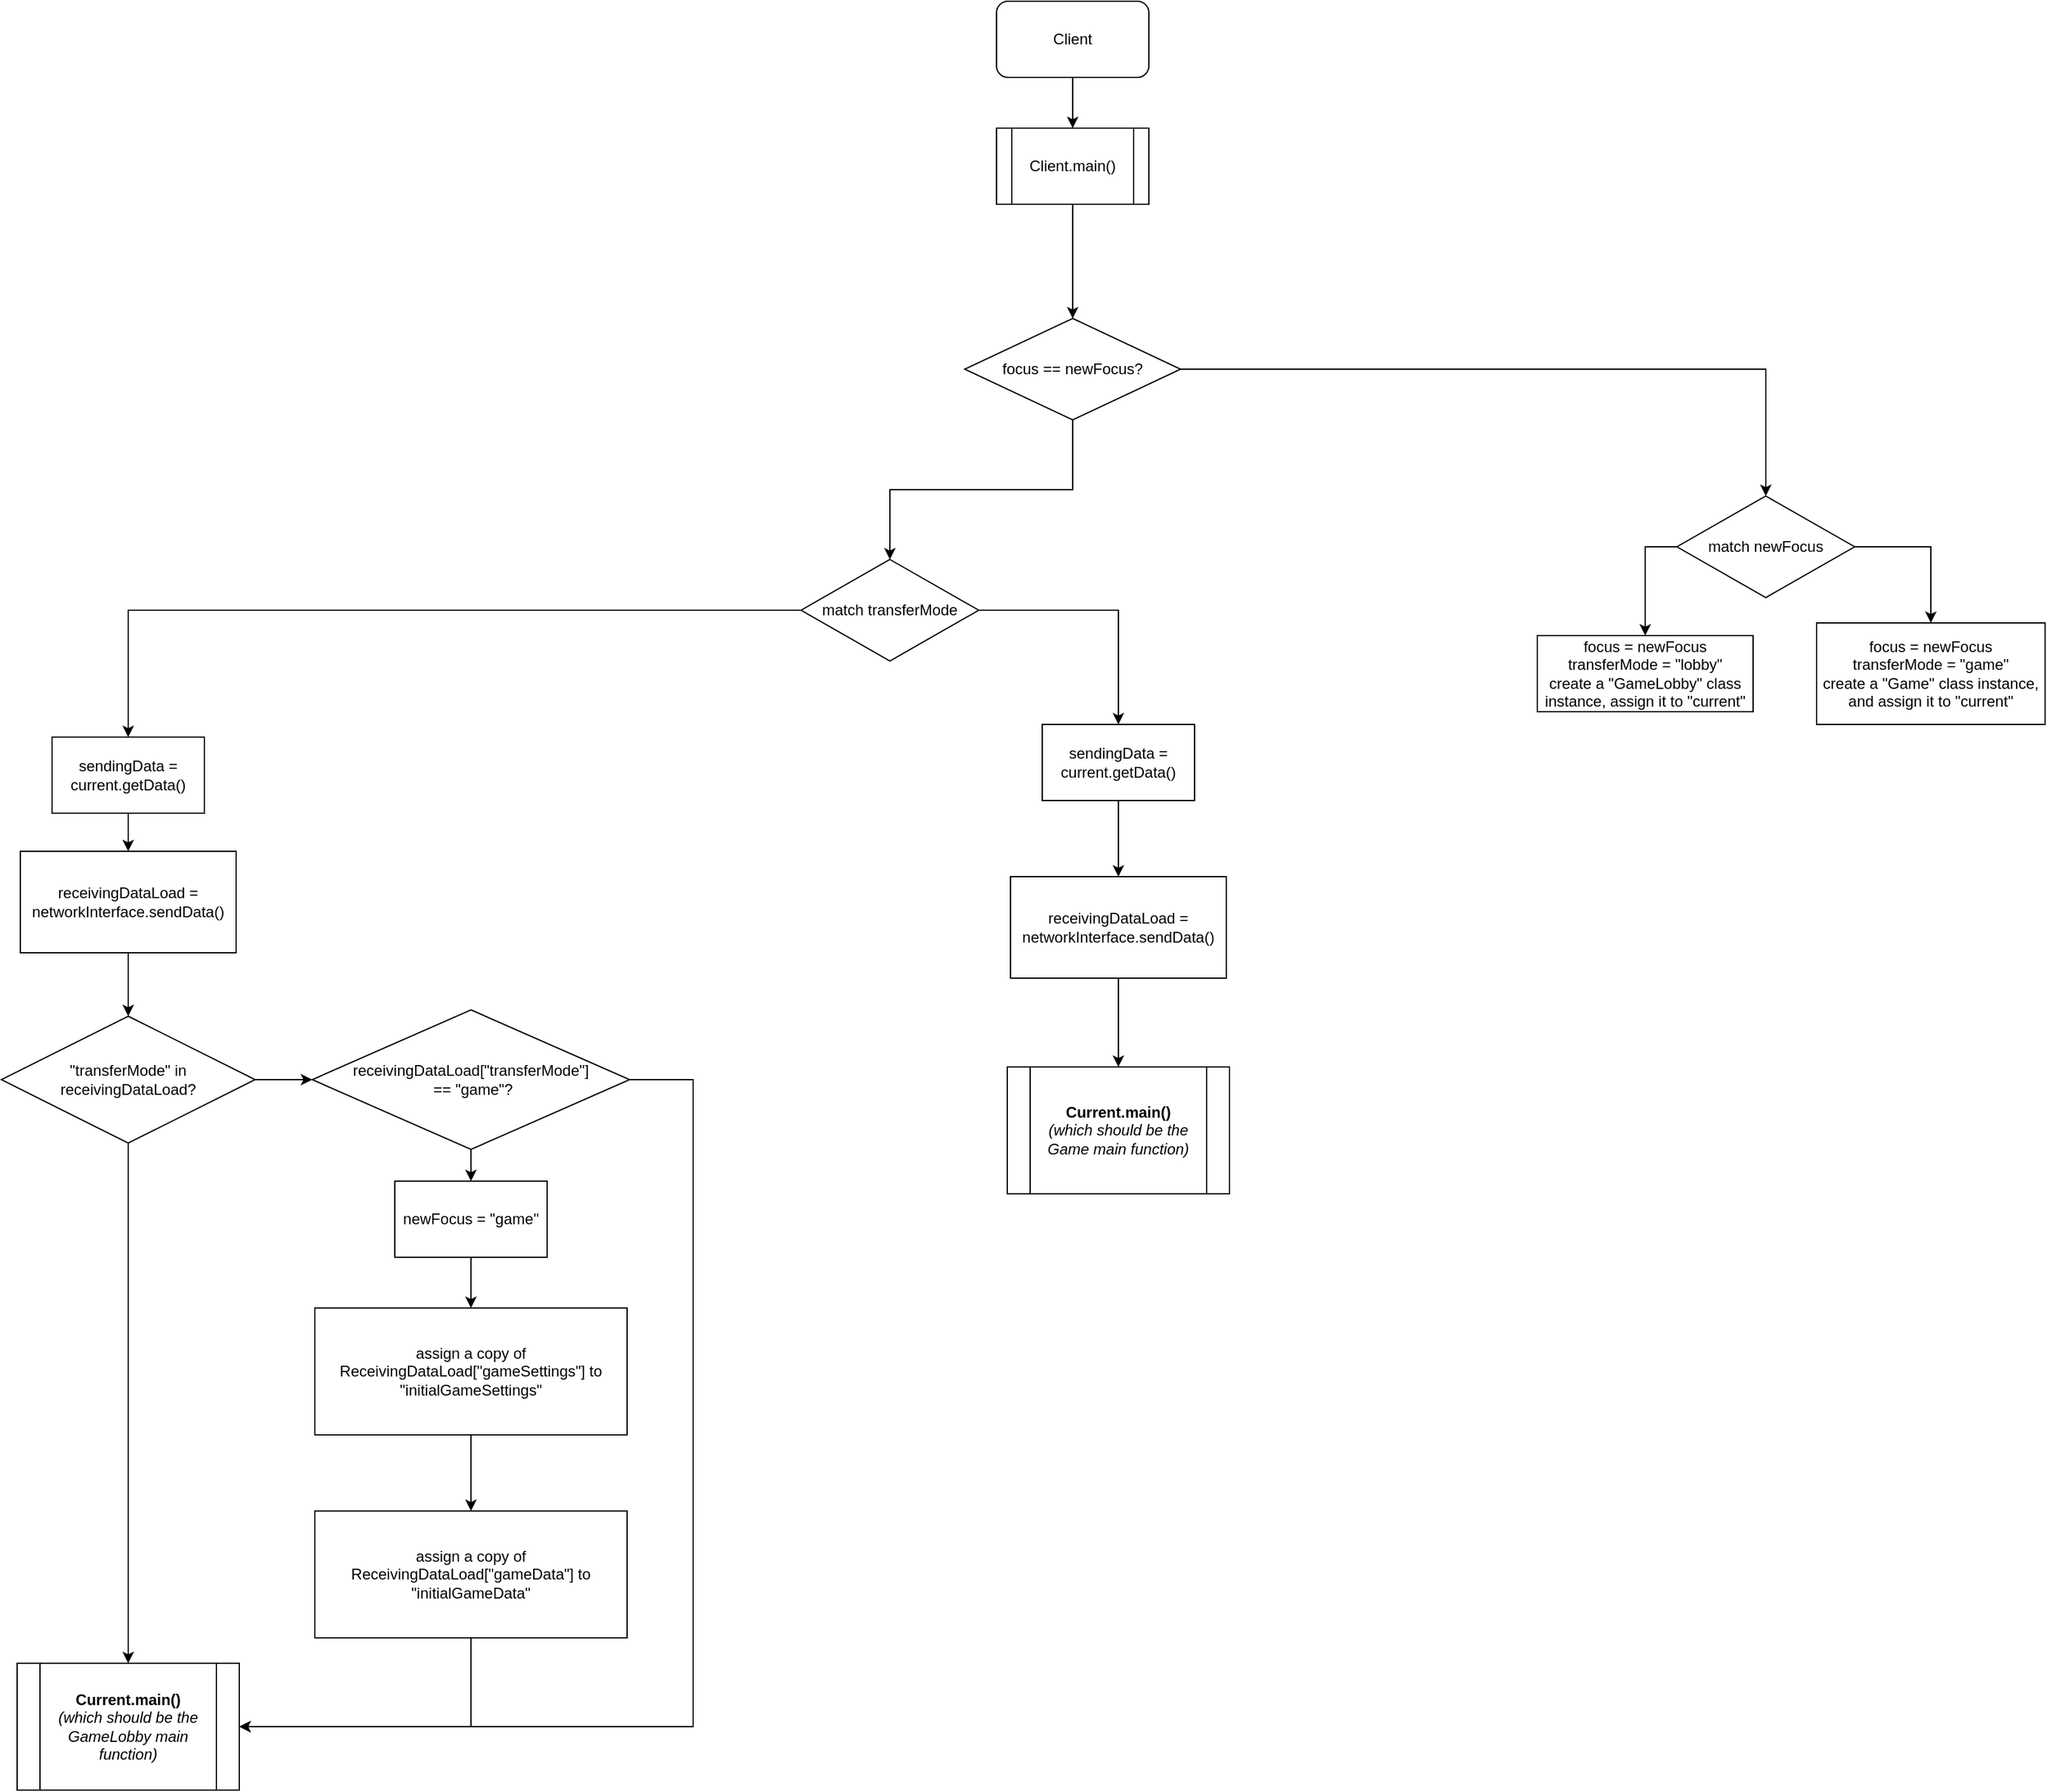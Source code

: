 <mxfile version="21.0.1" type="device"><diagram id="C5RBs43oDa-KdzZeNtuy" name="Page-1"><mxGraphModel dx="3345" dy="1292" grid="1" gridSize="10" guides="1" tooltips="1" connect="1" arrows="1" fold="1" page="1" pageScale="1" pageWidth="827" pageHeight="1169" math="0" shadow="0"><root><mxCell id="WIyWlLk6GJQsqaUBKTNV-0"/><mxCell id="WIyWlLk6GJQsqaUBKTNV-1" parent="WIyWlLk6GJQsqaUBKTNV-0"/><mxCell id="dBBTrlFZTM48_noUrc68-4" style="edgeStyle=orthogonalEdgeStyle;rounded=0;orthogonalLoop=1;jettySize=auto;html=1;exitX=0.5;exitY=1;exitDx=0;exitDy=0;" edge="1" parent="WIyWlLk6GJQsqaUBKTNV-1" source="dBBTrlFZTM48_noUrc68-0"><mxGeometry relative="1" as="geometry"><mxPoint x="354" y="160" as="targetPoint"/></mxGeometry></mxCell><mxCell id="dBBTrlFZTM48_noUrc68-0" value="Client" style="rounded=1;whiteSpace=wrap;html=1;" vertex="1" parent="WIyWlLk6GJQsqaUBKTNV-1"><mxGeometry x="294" y="60" width="120" height="60" as="geometry"/></mxCell><mxCell id="dBBTrlFZTM48_noUrc68-8" style="edgeStyle=orthogonalEdgeStyle;rounded=0;orthogonalLoop=1;jettySize=auto;html=1;exitX=0.5;exitY=1;exitDx=0;exitDy=0;" edge="1" parent="WIyWlLk6GJQsqaUBKTNV-1" source="dBBTrlFZTM48_noUrc68-1" target="dBBTrlFZTM48_noUrc68-7"><mxGeometry relative="1" as="geometry"/></mxCell><mxCell id="dBBTrlFZTM48_noUrc68-1" value="Client.main()" style="shape=process;whiteSpace=wrap;html=1;backgroundOutline=1;" vertex="1" parent="WIyWlLk6GJQsqaUBKTNV-1"><mxGeometry x="294" y="160" width="120" height="60" as="geometry"/></mxCell><mxCell id="dBBTrlFZTM48_noUrc68-14" style="edgeStyle=orthogonalEdgeStyle;rounded=0;orthogonalLoop=1;jettySize=auto;html=1;exitX=1;exitY=0.5;exitDx=0;exitDy=0;entryX=0.5;entryY=0;entryDx=0;entryDy=0;" edge="1" parent="WIyWlLk6GJQsqaUBKTNV-1" source="dBBTrlFZTM48_noUrc68-7" target="dBBTrlFZTM48_noUrc68-9"><mxGeometry relative="1" as="geometry"><Array as="points"><mxPoint x="900" y="350"/></Array></mxGeometry></mxCell><mxCell id="dBBTrlFZTM48_noUrc68-17" style="edgeStyle=orthogonalEdgeStyle;rounded=0;orthogonalLoop=1;jettySize=auto;html=1;exitX=0.5;exitY=1;exitDx=0;exitDy=0;" edge="1" parent="WIyWlLk6GJQsqaUBKTNV-1" source="dBBTrlFZTM48_noUrc68-7" target="dBBTrlFZTM48_noUrc68-16"><mxGeometry relative="1" as="geometry"/></mxCell><mxCell id="dBBTrlFZTM48_noUrc68-7" value="focus == newFocus?" style="rhombus;whiteSpace=wrap;html=1;" vertex="1" parent="WIyWlLk6GJQsqaUBKTNV-1"><mxGeometry x="269" y="310" width="170" height="80" as="geometry"/></mxCell><mxCell id="dBBTrlFZTM48_noUrc68-12" style="edgeStyle=orthogonalEdgeStyle;rounded=0;orthogonalLoop=1;jettySize=auto;html=1;exitX=0;exitY=0.5;exitDx=0;exitDy=0;" edge="1" parent="WIyWlLk6GJQsqaUBKTNV-1" source="dBBTrlFZTM48_noUrc68-9" target="dBBTrlFZTM48_noUrc68-10"><mxGeometry relative="1" as="geometry"/></mxCell><mxCell id="dBBTrlFZTM48_noUrc68-13" style="edgeStyle=orthogonalEdgeStyle;rounded=0;orthogonalLoop=1;jettySize=auto;html=1;exitX=1;exitY=0.5;exitDx=0;exitDy=0;" edge="1" parent="WIyWlLk6GJQsqaUBKTNV-1" source="dBBTrlFZTM48_noUrc68-9" target="dBBTrlFZTM48_noUrc68-11"><mxGeometry relative="1" as="geometry"/></mxCell><mxCell id="dBBTrlFZTM48_noUrc68-9" value="match newFocus" style="rhombus;whiteSpace=wrap;html=1;" vertex="1" parent="WIyWlLk6GJQsqaUBKTNV-1"><mxGeometry x="830" y="450" width="140" height="80" as="geometry"/></mxCell><mxCell id="dBBTrlFZTM48_noUrc68-10" value="focus = newFocus&lt;br&gt;transferMode = &quot;lobby&quot;&lt;br&gt;create a &quot;GameLobby&quot; class instance, assign it to &quot;current&quot;" style="rounded=0;whiteSpace=wrap;html=1;" vertex="1" parent="WIyWlLk6GJQsqaUBKTNV-1"><mxGeometry x="720" y="560" width="170" height="60" as="geometry"/></mxCell><mxCell id="dBBTrlFZTM48_noUrc68-11" value="focus = newFocus&lt;br&gt;transferMode = &quot;game&quot;&lt;br&gt;create a &quot;Game&quot; class instance, and assign it to &quot;current&quot;" style="rounded=0;whiteSpace=wrap;html=1;" vertex="1" parent="WIyWlLk6GJQsqaUBKTNV-1"><mxGeometry x="940" y="550" width="180" height="80" as="geometry"/></mxCell><mxCell id="dBBTrlFZTM48_noUrc68-21" style="edgeStyle=orthogonalEdgeStyle;rounded=0;orthogonalLoop=1;jettySize=auto;html=1;exitX=0;exitY=0.5;exitDx=0;exitDy=0;" edge="1" parent="WIyWlLk6GJQsqaUBKTNV-1" source="dBBTrlFZTM48_noUrc68-16" target="dBBTrlFZTM48_noUrc68-18"><mxGeometry relative="1" as="geometry"/></mxCell><mxCell id="dBBTrlFZTM48_noUrc68-40" style="edgeStyle=orthogonalEdgeStyle;rounded=0;orthogonalLoop=1;jettySize=auto;html=1;exitX=1;exitY=0.5;exitDx=0;exitDy=0;" edge="1" parent="WIyWlLk6GJQsqaUBKTNV-1" source="dBBTrlFZTM48_noUrc68-16" target="dBBTrlFZTM48_noUrc68-39"><mxGeometry relative="1" as="geometry"/></mxCell><mxCell id="dBBTrlFZTM48_noUrc68-16" value="match transferMode" style="rhombus;whiteSpace=wrap;html=1;" vertex="1" parent="WIyWlLk6GJQsqaUBKTNV-1"><mxGeometry x="140" y="500" width="140" height="80" as="geometry"/></mxCell><mxCell id="dBBTrlFZTM48_noUrc68-38" style="edgeStyle=orthogonalEdgeStyle;rounded=0;orthogonalLoop=1;jettySize=auto;html=1;exitX=0.5;exitY=1;exitDx=0;exitDy=0;" edge="1" parent="WIyWlLk6GJQsqaUBKTNV-1" source="dBBTrlFZTM48_noUrc68-18" target="dBBTrlFZTM48_noUrc68-19"><mxGeometry relative="1" as="geometry"/></mxCell><mxCell id="dBBTrlFZTM48_noUrc68-18" value="sendingData = current.getData()" style="rounded=0;whiteSpace=wrap;html=1;" vertex="1" parent="WIyWlLk6GJQsqaUBKTNV-1"><mxGeometry x="-450" y="640" width="120" height="60" as="geometry"/></mxCell><mxCell id="dBBTrlFZTM48_noUrc68-37" style="edgeStyle=orthogonalEdgeStyle;rounded=0;orthogonalLoop=1;jettySize=auto;html=1;exitX=0.5;exitY=1;exitDx=0;exitDy=0;" edge="1" parent="WIyWlLk6GJQsqaUBKTNV-1" source="dBBTrlFZTM48_noUrc68-19" target="dBBTrlFZTM48_noUrc68-22"><mxGeometry relative="1" as="geometry"/></mxCell><mxCell id="dBBTrlFZTM48_noUrc68-19" value="receivingDataLoad = networkInterface.sendData()" style="rounded=0;whiteSpace=wrap;html=1;" vertex="1" parent="WIyWlLk6GJQsqaUBKTNV-1"><mxGeometry x="-475" y="730" width="170" height="80" as="geometry"/></mxCell><mxCell id="dBBTrlFZTM48_noUrc68-29" style="edgeStyle=orthogonalEdgeStyle;rounded=0;orthogonalLoop=1;jettySize=auto;html=1;exitX=0.5;exitY=1;exitDx=0;exitDy=0;" edge="1" parent="WIyWlLk6GJQsqaUBKTNV-1" source="dBBTrlFZTM48_noUrc68-22" target="dBBTrlFZTM48_noUrc68-28"><mxGeometry relative="1" as="geometry"/></mxCell><mxCell id="dBBTrlFZTM48_noUrc68-34" style="edgeStyle=orthogonalEdgeStyle;rounded=0;orthogonalLoop=1;jettySize=auto;html=1;exitX=1;exitY=0.5;exitDx=0;exitDy=0;" edge="1" parent="WIyWlLk6GJQsqaUBKTNV-1" source="dBBTrlFZTM48_noUrc68-22" target="dBBTrlFZTM48_noUrc68-23"><mxGeometry relative="1" as="geometry"/></mxCell><mxCell id="dBBTrlFZTM48_noUrc68-22" value="&quot;transferMode&quot; in receivingDataLoad?" style="rhombus;whiteSpace=wrap;html=1;" vertex="1" parent="WIyWlLk6GJQsqaUBKTNV-1"><mxGeometry x="-490" y="860" width="200" height="100" as="geometry"/></mxCell><mxCell id="dBBTrlFZTM48_noUrc68-33" style="edgeStyle=orthogonalEdgeStyle;rounded=0;orthogonalLoop=1;jettySize=auto;html=1;exitX=0.5;exitY=1;exitDx=0;exitDy=0;" edge="1" parent="WIyWlLk6GJQsqaUBKTNV-1" source="dBBTrlFZTM48_noUrc68-23" target="dBBTrlFZTM48_noUrc68-24"><mxGeometry relative="1" as="geometry"/></mxCell><mxCell id="dBBTrlFZTM48_noUrc68-35" style="edgeStyle=orthogonalEdgeStyle;rounded=0;orthogonalLoop=1;jettySize=auto;html=1;exitX=1;exitY=0.5;exitDx=0;exitDy=0;entryX=1;entryY=0.5;entryDx=0;entryDy=0;" edge="1" parent="WIyWlLk6GJQsqaUBKTNV-1" source="dBBTrlFZTM48_noUrc68-23" target="dBBTrlFZTM48_noUrc68-28"><mxGeometry relative="1" as="geometry"><Array as="points"><mxPoint x="55" y="910"/><mxPoint x="55" y="1420"/></Array></mxGeometry></mxCell><mxCell id="dBBTrlFZTM48_noUrc68-23" value="receivingDataLoad[&quot;transferMode&quot;]&lt;br&gt;&amp;nbsp;== &quot;game&quot;?" style="rhombus;whiteSpace=wrap;html=1;" vertex="1" parent="WIyWlLk6GJQsqaUBKTNV-1"><mxGeometry x="-245" y="855" width="250" height="110" as="geometry"/></mxCell><mxCell id="dBBTrlFZTM48_noUrc68-32" style="edgeStyle=orthogonalEdgeStyle;rounded=0;orthogonalLoop=1;jettySize=auto;html=1;exitX=0.5;exitY=1;exitDx=0;exitDy=0;entryX=0.5;entryY=0;entryDx=0;entryDy=0;" edge="1" parent="WIyWlLk6GJQsqaUBKTNV-1" source="dBBTrlFZTM48_noUrc68-24" target="dBBTrlFZTM48_noUrc68-25"><mxGeometry relative="1" as="geometry"/></mxCell><mxCell id="dBBTrlFZTM48_noUrc68-24" value="newFocus = &quot;game&quot;" style="rounded=0;whiteSpace=wrap;html=1;" vertex="1" parent="WIyWlLk6GJQsqaUBKTNV-1"><mxGeometry x="-180" y="990" width="120" height="60" as="geometry"/></mxCell><mxCell id="dBBTrlFZTM48_noUrc68-36" style="edgeStyle=orthogonalEdgeStyle;rounded=0;orthogonalLoop=1;jettySize=auto;html=1;exitX=0.5;exitY=1;exitDx=0;exitDy=0;entryX=0.5;entryY=0;entryDx=0;entryDy=0;" edge="1" parent="WIyWlLk6GJQsqaUBKTNV-1" source="dBBTrlFZTM48_noUrc68-25" target="dBBTrlFZTM48_noUrc68-26"><mxGeometry relative="1" as="geometry"/></mxCell><mxCell id="dBBTrlFZTM48_noUrc68-25" value="assign a copy of ReceivingDataLoad[&quot;gameSettings&quot;] to &quot;initialGameSettings&quot;" style="rounded=0;whiteSpace=wrap;html=1;" vertex="1" parent="WIyWlLk6GJQsqaUBKTNV-1"><mxGeometry x="-243" y="1090" width="246" height="100" as="geometry"/></mxCell><mxCell id="dBBTrlFZTM48_noUrc68-30" style="edgeStyle=orthogonalEdgeStyle;rounded=0;orthogonalLoop=1;jettySize=auto;html=1;exitX=0.5;exitY=1;exitDx=0;exitDy=0;entryX=1;entryY=0.5;entryDx=0;entryDy=0;" edge="1" parent="WIyWlLk6GJQsqaUBKTNV-1" source="dBBTrlFZTM48_noUrc68-26" target="dBBTrlFZTM48_noUrc68-28"><mxGeometry relative="1" as="geometry"/></mxCell><mxCell id="dBBTrlFZTM48_noUrc68-26" value="assign a copy of ReceivingDataLoad[&quot;gameData&quot;] to &quot;initialGameData&quot;" style="rounded=0;whiteSpace=wrap;html=1;" vertex="1" parent="WIyWlLk6GJQsqaUBKTNV-1"><mxGeometry x="-243" y="1250" width="246" height="100" as="geometry"/></mxCell><mxCell id="dBBTrlFZTM48_noUrc68-28" value="&lt;b&gt;Current.main()&lt;/b&gt;&lt;br&gt;&lt;i&gt;(which should be the GameLobby main function)&lt;/i&gt;" style="shape=process;whiteSpace=wrap;html=1;backgroundOutline=1;" vertex="1" parent="WIyWlLk6GJQsqaUBKTNV-1"><mxGeometry x="-477.5" y="1370" width="175" height="100" as="geometry"/></mxCell><mxCell id="dBBTrlFZTM48_noUrc68-44" style="edgeStyle=orthogonalEdgeStyle;rounded=0;orthogonalLoop=1;jettySize=auto;html=1;exitX=0.5;exitY=1;exitDx=0;exitDy=0;" edge="1" parent="WIyWlLk6GJQsqaUBKTNV-1" source="dBBTrlFZTM48_noUrc68-39" target="dBBTrlFZTM48_noUrc68-41"><mxGeometry relative="1" as="geometry"/></mxCell><mxCell id="dBBTrlFZTM48_noUrc68-39" value="sendingData = current.getData()" style="rounded=0;whiteSpace=wrap;html=1;" vertex="1" parent="WIyWlLk6GJQsqaUBKTNV-1"><mxGeometry x="330" y="630" width="120" height="60" as="geometry"/></mxCell><mxCell id="dBBTrlFZTM48_noUrc68-43" style="edgeStyle=orthogonalEdgeStyle;rounded=0;orthogonalLoop=1;jettySize=auto;html=1;exitX=0.5;exitY=1;exitDx=0;exitDy=0;" edge="1" parent="WIyWlLk6GJQsqaUBKTNV-1" source="dBBTrlFZTM48_noUrc68-41" target="dBBTrlFZTM48_noUrc68-42"><mxGeometry relative="1" as="geometry"/></mxCell><mxCell id="dBBTrlFZTM48_noUrc68-41" value="receivingDataLoad = networkInterface.sendData()" style="rounded=0;whiteSpace=wrap;html=1;" vertex="1" parent="WIyWlLk6GJQsqaUBKTNV-1"><mxGeometry x="305" y="750" width="170" height="80" as="geometry"/></mxCell><mxCell id="dBBTrlFZTM48_noUrc68-42" value="&lt;b&gt;Current.main()&lt;/b&gt;&lt;br&gt;&lt;i&gt;(which should be the Game main function)&lt;/i&gt;" style="shape=process;whiteSpace=wrap;html=1;backgroundOutline=1;" vertex="1" parent="WIyWlLk6GJQsqaUBKTNV-1"><mxGeometry x="302.5" y="900" width="175" height="100" as="geometry"/></mxCell></root></mxGraphModel></diagram></mxfile>